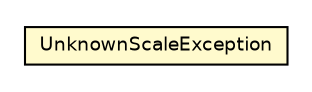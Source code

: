 #!/usr/local/bin/dot
#
# Class diagram 
# Generated by UMLGraph version R5_6-24-gf6e263 (http://www.umlgraph.org/)
#

digraph G {
	edge [fontname="Helvetica",fontsize=10,labelfontname="Helvetica",labelfontsize=10];
	node [fontname="Helvetica",fontsize=10,shape=plaintext];
	nodesep=0.25;
	ranksep=0.5;
	// com.rockhoppertech.music.scale.UnknownScaleException
	c10446 [label=<<table title="com.rockhoppertech.music.scale.UnknownScaleException" border="0" cellborder="1" cellspacing="0" cellpadding="2" port="p" bgcolor="lemonChiffon" href="./UnknownScaleException.html">
		<tr><td><table border="0" cellspacing="0" cellpadding="1">
<tr><td align="center" balign="center"> UnknownScaleException </td></tr>
		</table></td></tr>
		</table>>, URL="./UnknownScaleException.html", fontname="Helvetica", fontcolor="black", fontsize=9.0];
}

